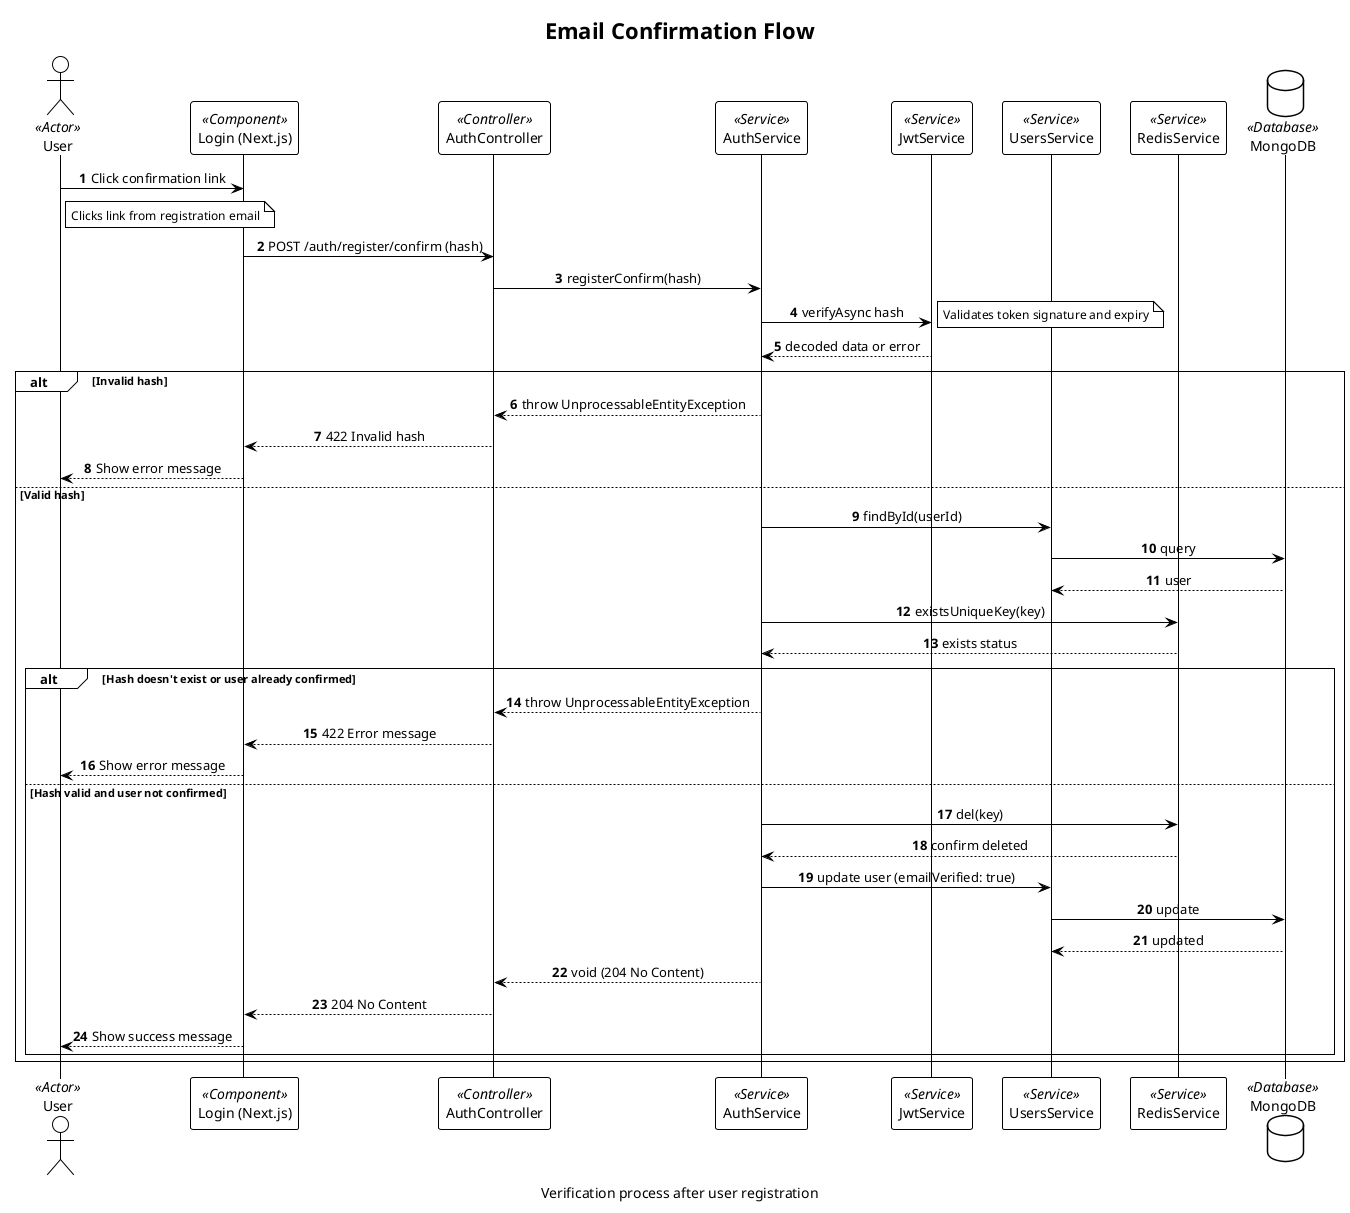 @startuml Email Confirmation Flow
!theme plain
skinparam sequenceMessageAlign center
skinparam maxMessageSize 250
skinparam noteFontSize 12
skinparam BoxPadding 10

autonumber

title Email Confirmation Flow
caption Verification process after user registration

actor User <<Actor>>
participant "Login (Next.js)" as LoginComponent <<Component>>
participant "AuthController" as AuthController <<Controller>>
participant "AuthService" as AuthService <<Service>>
participant "JwtService" as JwtService <<Service>>
participant "UsersService" as UsersService <<Service>>
participant "RedisService" as RedisService <<Service>>
database "MongoDB" as DB <<Database>>

User -> LoginComponent: Click confirmation link
note right of User: Clicks link from registration email
LoginComponent -> AuthController: POST /auth/register/confirm (hash)
AuthController -> AuthService: registerConfirm(hash)

AuthService -> JwtService: verifyAsync hash
note right: Validates token signature and expiry
return decoded data or error

alt Invalid hash
    AuthService --> AuthController: throw UnprocessableEntityException
    AuthController --> LoginComponent: 422 Invalid hash
    LoginComponent --> User: Show error message
else Valid hash
    AuthService -> UsersService: findById(userId)
    UsersService -> DB: query
    return user
    deactivate UsersService

    AuthService -> RedisService: existsUniqueKey(key)
    return exists status

    alt Hash doesn't exist or user already confirmed
        AuthService --> AuthController: throw UnprocessableEntityException
        AuthController --> LoginComponent: 422 Error message
        LoginComponent --> User: Show error message
    else Hash valid and user not confirmed
        AuthService -> RedisService: del(key)
        return confirm deleted

        AuthService -> UsersService: update user (emailVerified: true)
        UsersService -> DB: update
        return updated
        deactivate UsersService

        AuthService --> AuthController: void (204 No Content)
        AuthController --> LoginComponent: 204 No Content
        LoginComponent --> User: Show success message
    end
end

@enduml
